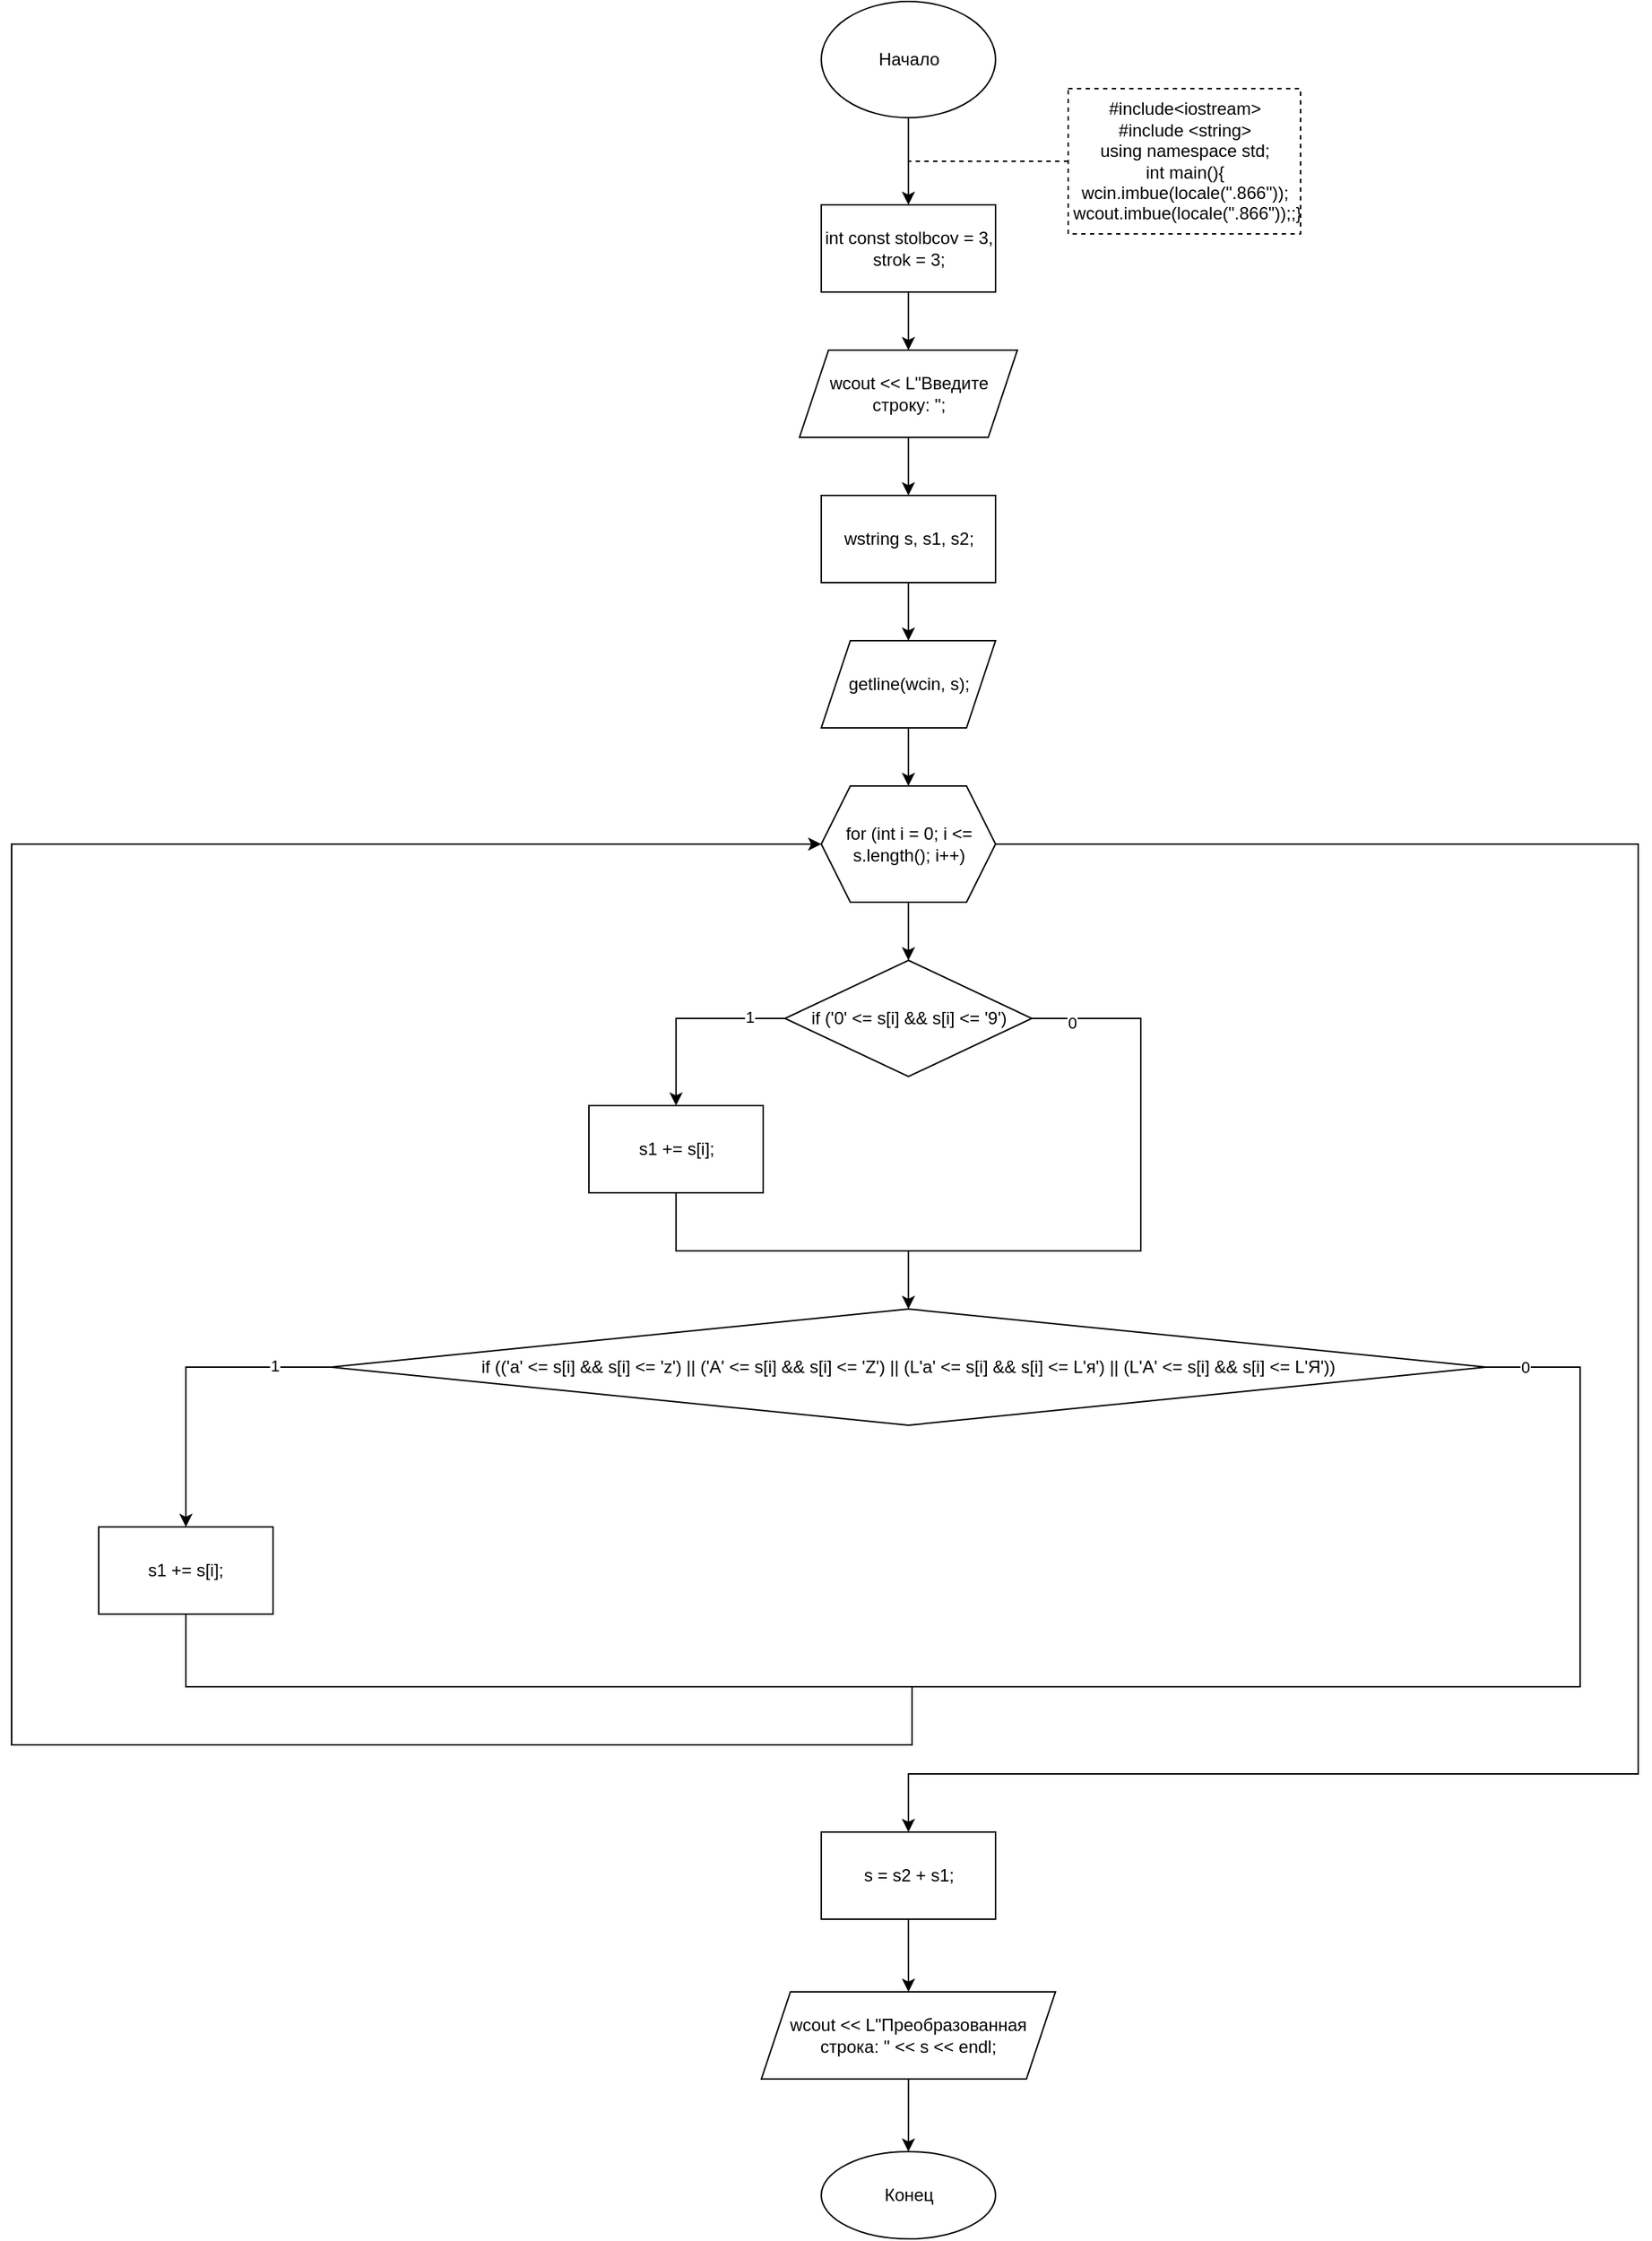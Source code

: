 <mxfile version="15.7.3" type="device"><diagram id="YFs2888VufoCm38NB52J" name="Страница 1"><mxGraphModel dx="3149" dy="2586" grid="1" gridSize="10" guides="1" tooltips="1" connect="1" arrows="1" fold="1" page="1" pageScale="1" pageWidth="3300" pageHeight="4681" math="0" shadow="0"><root><mxCell id="0"/><mxCell id="1" parent="0"/><mxCell id="1LUxgT_1AIuMzcAf7eo7-1" value="" style="edgeStyle=orthogonalEdgeStyle;rounded=0;orthogonalLoop=1;jettySize=auto;html=1;" edge="1" parent="1" source="1LUxgT_1AIuMzcAf7eo7-2" target="1LUxgT_1AIuMzcAf7eo7-4"><mxGeometry relative="1" as="geometry"/></mxCell><mxCell id="1LUxgT_1AIuMzcAf7eo7-2" value="Начало" style="ellipse;whiteSpace=wrap;html=1;" vertex="1" parent="1"><mxGeometry x="757.5" y="80" width="120" height="80" as="geometry"/></mxCell><mxCell id="1LUxgT_1AIuMzcAf7eo7-23" value="" style="edgeStyle=orthogonalEdgeStyle;rounded=0;orthogonalLoop=1;jettySize=auto;html=1;" edge="1" parent="1" source="1LUxgT_1AIuMzcAf7eo7-4" target="1LUxgT_1AIuMzcAf7eo7-22"><mxGeometry relative="1" as="geometry"/></mxCell><mxCell id="1LUxgT_1AIuMzcAf7eo7-4" value="&lt;span&gt;&#9;&lt;/span&gt;int const stolbcov = 3, strok = 3;" style="rounded=0;whiteSpace=wrap;html=1;align=center;" vertex="1" parent="1"><mxGeometry x="757.5" y="220" width="120" height="60" as="geometry"/></mxCell><mxCell id="1LUxgT_1AIuMzcAf7eo7-5" value="&lt;div&gt;#include&amp;lt;iostream&amp;gt;&lt;/div&gt;&lt;div&gt;#include &amp;lt;string&amp;gt;&lt;br&gt;&lt;/div&gt;&lt;div&gt;using namespace std;&lt;/div&gt;&lt;div&gt;int main(){&lt;/div&gt;&lt;div&gt;wcin.imbue(locale(&quot;.866&quot;));&lt;/div&gt;&lt;span&gt;&amp;nbsp;wcout.imbue(locale(&quot;.866&quot;));&lt;/span&gt;;}" style="rounded=0;whiteSpace=wrap;html=1;dashed=1;" vertex="1" parent="1"><mxGeometry x="927.5" y="140" width="160" height="100" as="geometry"/></mxCell><mxCell id="1LUxgT_1AIuMzcAf7eo7-6" value="" style="endArrow=none;dashed=1;html=1;rounded=0;exitX=0;exitY=0.5;exitDx=0;exitDy=0;" edge="1" parent="1" source="1LUxgT_1AIuMzcAf7eo7-5"><mxGeometry width="50" height="50" relative="1" as="geometry"><mxPoint x="807.5" y="510" as="sourcePoint"/><mxPoint x="817.5" y="190" as="targetPoint"/></mxGeometry></mxCell><mxCell id="1LUxgT_1AIuMzcAf7eo7-25" value="" style="edgeStyle=orthogonalEdgeStyle;rounded=0;orthogonalLoop=1;jettySize=auto;html=1;" edge="1" parent="1" source="1LUxgT_1AIuMzcAf7eo7-22" target="1LUxgT_1AIuMzcAf7eo7-24"><mxGeometry relative="1" as="geometry"/></mxCell><mxCell id="1LUxgT_1AIuMzcAf7eo7-22" value="wcout &amp;lt;&amp;lt; L&quot;Введите строку: &quot;;" style="shape=parallelogram;perimeter=parallelogramPerimeter;whiteSpace=wrap;html=1;fixedSize=1;rounded=0;" vertex="1" parent="1"><mxGeometry x="742.5" y="320" width="150" height="60" as="geometry"/></mxCell><mxCell id="1LUxgT_1AIuMzcAf7eo7-27" value="" style="edgeStyle=orthogonalEdgeStyle;rounded=0;orthogonalLoop=1;jettySize=auto;html=1;" edge="1" parent="1" source="1LUxgT_1AIuMzcAf7eo7-24" target="1LUxgT_1AIuMzcAf7eo7-26"><mxGeometry relative="1" as="geometry"/></mxCell><mxCell id="1LUxgT_1AIuMzcAf7eo7-24" value="wstring s, s1, s2;" style="whiteSpace=wrap;html=1;rounded=0;" vertex="1" parent="1"><mxGeometry x="757.5" y="420" width="120" height="60" as="geometry"/></mxCell><mxCell id="1LUxgT_1AIuMzcAf7eo7-29" value="" style="edgeStyle=orthogonalEdgeStyle;rounded=0;orthogonalLoop=1;jettySize=auto;html=1;" edge="1" parent="1" source="1LUxgT_1AIuMzcAf7eo7-26" target="1LUxgT_1AIuMzcAf7eo7-28"><mxGeometry relative="1" as="geometry"/></mxCell><mxCell id="1LUxgT_1AIuMzcAf7eo7-26" value="getline(wcin, s);" style="shape=parallelogram;perimeter=parallelogramPerimeter;whiteSpace=wrap;html=1;fixedSize=1;" vertex="1" parent="1"><mxGeometry x="757.5" y="520" width="120" height="60" as="geometry"/></mxCell><mxCell id="1LUxgT_1AIuMzcAf7eo7-31" value="" style="edgeStyle=orthogonalEdgeStyle;rounded=0;orthogonalLoop=1;jettySize=auto;html=1;" edge="1" parent="1" source="1LUxgT_1AIuMzcAf7eo7-28" target="1LUxgT_1AIuMzcAf7eo7-30"><mxGeometry relative="1" as="geometry"/></mxCell><mxCell id="1LUxgT_1AIuMzcAf7eo7-49" style="edgeStyle=orthogonalEdgeStyle;rounded=0;orthogonalLoop=1;jettySize=auto;html=1;" edge="1" parent="1" source="1LUxgT_1AIuMzcAf7eo7-28"><mxGeometry relative="1" as="geometry"><mxPoint x="817.5" y="1340" as="targetPoint"/><Array as="points"><mxPoint x="1320" y="660"/><mxPoint x="1320" y="1300"/><mxPoint x="818" y="1300"/></Array></mxGeometry></mxCell><mxCell id="1LUxgT_1AIuMzcAf7eo7-28" value="for (int i = 0; i &amp;lt;= s.length(); i++)" style="shape=hexagon;perimeter=hexagonPerimeter2;whiteSpace=wrap;html=1;fixedSize=1;" vertex="1" parent="1"><mxGeometry x="757.5" y="620" width="120" height="80" as="geometry"/></mxCell><mxCell id="1LUxgT_1AIuMzcAf7eo7-34" style="edgeStyle=orthogonalEdgeStyle;rounded=0;orthogonalLoop=1;jettySize=auto;html=1;entryX=0.5;entryY=0;entryDx=0;entryDy=0;exitX=0;exitY=0.5;exitDx=0;exitDy=0;" edge="1" parent="1" source="1LUxgT_1AIuMzcAf7eo7-30" target="1LUxgT_1AIuMzcAf7eo7-33"><mxGeometry relative="1" as="geometry"/></mxCell><mxCell id="1LUxgT_1AIuMzcAf7eo7-35" value="1" style="edgeLabel;html=1;align=center;verticalAlign=middle;resizable=0;points=[];" vertex="1" connectable="0" parent="1LUxgT_1AIuMzcAf7eo7-34"><mxGeometry x="-0.63" y="-1" relative="1" as="geometry"><mxPoint as="offset"/></mxGeometry></mxCell><mxCell id="1LUxgT_1AIuMzcAf7eo7-30" value="if ('0' &amp;lt;= s[i] &amp;amp;&amp;amp; s[i] &amp;lt;= '9')" style="rhombus;whiteSpace=wrap;html=1;" vertex="1" parent="1"><mxGeometry x="732.5" y="740" width="170" height="80" as="geometry"/></mxCell><mxCell id="1LUxgT_1AIuMzcAf7eo7-33" value="s1 += s[i];" style="rounded=0;whiteSpace=wrap;html=1;" vertex="1" parent="1"><mxGeometry x="597.5" y="840" width="120" height="60" as="geometry"/></mxCell><mxCell id="1LUxgT_1AIuMzcAf7eo7-36" value="" style="endArrow=none;html=1;rounded=0;entryX=1;entryY=0.5;entryDx=0;entryDy=0;exitX=0.5;exitY=1;exitDx=0;exitDy=0;" edge="1" parent="1" source="1LUxgT_1AIuMzcAf7eo7-33" target="1LUxgT_1AIuMzcAf7eo7-30"><mxGeometry width="50" height="50" relative="1" as="geometry"><mxPoint x="957.5" y="900" as="sourcePoint"/><mxPoint x="1007.5" y="850" as="targetPoint"/><Array as="points"><mxPoint x="657.5" y="940"/><mxPoint x="977.5" y="940"/><mxPoint x="977.5" y="780"/></Array></mxGeometry></mxCell><mxCell id="1LUxgT_1AIuMzcAf7eo7-37" value="0" style="edgeLabel;html=1;align=center;verticalAlign=middle;resizable=0;points=[];" vertex="1" connectable="0" parent="1LUxgT_1AIuMzcAf7eo7-36"><mxGeometry x="0.909" y="3" relative="1" as="geometry"><mxPoint as="offset"/></mxGeometry></mxCell><mxCell id="1LUxgT_1AIuMzcAf7eo7-40" style="edgeStyle=orthogonalEdgeStyle;rounded=0;orthogonalLoop=1;jettySize=auto;html=1;entryX=0.5;entryY=0;entryDx=0;entryDy=0;exitX=0;exitY=0.5;exitDx=0;exitDy=0;" edge="1" parent="1" source="1LUxgT_1AIuMzcAf7eo7-42" target="1LUxgT_1AIuMzcAf7eo7-43"><mxGeometry relative="1" as="geometry"><mxPoint x="847.5" y="1280" as="sourcePoint"/><Array as="points"><mxPoint x="320" y="1020"/><mxPoint x="320" y="1130"/></Array></mxGeometry></mxCell><mxCell id="1LUxgT_1AIuMzcAf7eo7-41" value="1" style="edgeLabel;html=1;align=center;verticalAlign=middle;resizable=0;points=[];" vertex="1" connectable="0" parent="1LUxgT_1AIuMzcAf7eo7-40"><mxGeometry x="-0.63" y="-1" relative="1" as="geometry"><mxPoint as="offset"/></mxGeometry></mxCell><mxCell id="1LUxgT_1AIuMzcAf7eo7-42" value="if (('a' &amp;lt;= s[i] &amp;amp;&amp;amp; s[i] &amp;lt;= 'z') || ('A' &amp;lt;= s[i] &amp;amp;&amp;amp; s[i] &amp;lt;= 'Z') || (L'а' &amp;lt;= s[i] &amp;amp;&amp;amp; s[i] &amp;lt;= L'я') || (L'А' &amp;lt;= s[i] &amp;amp;&amp;amp; s[i] &amp;lt;= L'Я'))" style="rhombus;whiteSpace=wrap;html=1;" vertex="1" parent="1"><mxGeometry x="420" y="980" width="795" height="80" as="geometry"/></mxCell><mxCell id="1LUxgT_1AIuMzcAf7eo7-43" value="s1 += s[i];" style="rounded=0;whiteSpace=wrap;html=1;" vertex="1" parent="1"><mxGeometry x="260" y="1130" width="120" height="60" as="geometry"/></mxCell><mxCell id="1LUxgT_1AIuMzcAf7eo7-44" value="" style="endArrow=none;html=1;rounded=0;exitX=0.5;exitY=1;exitDx=0;exitDy=0;entryX=1;entryY=0.5;entryDx=0;entryDy=0;" edge="1" parent="1" source="1LUxgT_1AIuMzcAf7eo7-43" target="1LUxgT_1AIuMzcAf7eo7-42"><mxGeometry width="50" height="50" relative="1" as="geometry"><mxPoint x="957.5" y="1140" as="sourcePoint"/><mxPoint x="887.5" y="1110" as="targetPoint"/><Array as="points"><mxPoint x="320" y="1240"/><mxPoint x="1280" y="1240"/><mxPoint x="1280" y="1120"/><mxPoint x="1280" y="1020"/></Array></mxGeometry></mxCell><mxCell id="1LUxgT_1AIuMzcAf7eo7-47" value="0" style="edgeLabel;html=1;align=center;verticalAlign=middle;resizable=0;points=[];" vertex="1" connectable="0" parent="1LUxgT_1AIuMzcAf7eo7-44"><mxGeometry x="0.959" relative="1" as="geometry"><mxPoint as="offset"/></mxGeometry></mxCell><mxCell id="1LUxgT_1AIuMzcAf7eo7-46" value="" style="endArrow=classic;html=1;rounded=0;" edge="1" parent="1"><mxGeometry width="50" height="50" relative="1" as="geometry"><mxPoint x="817.5" y="940" as="sourcePoint"/><mxPoint x="817.5" y="980" as="targetPoint"/></mxGeometry></mxCell><mxCell id="1LUxgT_1AIuMzcAf7eo7-48" value="" style="endArrow=classic;html=1;rounded=0;entryX=0;entryY=0.5;entryDx=0;entryDy=0;" edge="1" parent="1" target="1LUxgT_1AIuMzcAf7eo7-28"><mxGeometry width="50" height="50" relative="1" as="geometry"><mxPoint x="820" y="1240" as="sourcePoint"/><mxPoint x="750" y="1020" as="targetPoint"/><Array as="points"><mxPoint x="820" y="1280"/><mxPoint x="200" y="1280"/><mxPoint x="200" y="660"/></Array></mxGeometry></mxCell><mxCell id="1LUxgT_1AIuMzcAf7eo7-52" value="" style="edgeStyle=orthogonalEdgeStyle;rounded=0;orthogonalLoop=1;jettySize=auto;html=1;" edge="1" parent="1" source="1LUxgT_1AIuMzcAf7eo7-50" target="1LUxgT_1AIuMzcAf7eo7-51"><mxGeometry relative="1" as="geometry"/></mxCell><mxCell id="1LUxgT_1AIuMzcAf7eo7-50" value="s = s2 + s1;" style="rounded=0;whiteSpace=wrap;html=1;" vertex="1" parent="1"><mxGeometry x="757.5" y="1340" width="120" height="60" as="geometry"/></mxCell><mxCell id="1LUxgT_1AIuMzcAf7eo7-54" value="" style="edgeStyle=orthogonalEdgeStyle;rounded=0;orthogonalLoop=1;jettySize=auto;html=1;" edge="1" parent="1" source="1LUxgT_1AIuMzcAf7eo7-51" target="1LUxgT_1AIuMzcAf7eo7-53"><mxGeometry relative="1" as="geometry"/></mxCell><mxCell id="1LUxgT_1AIuMzcAf7eo7-51" value="wcout &amp;lt;&amp;lt; L&quot;Преобразованная строка: &quot; &amp;lt;&amp;lt; s &amp;lt;&amp;lt; endl;" style="shape=parallelogram;perimeter=parallelogramPerimeter;whiteSpace=wrap;html=1;fixedSize=1;" vertex="1" parent="1"><mxGeometry x="716.25" y="1450" width="202.5" height="60" as="geometry"/></mxCell><mxCell id="1LUxgT_1AIuMzcAf7eo7-53" value="Конец" style="ellipse;whiteSpace=wrap;html=1;" vertex="1" parent="1"><mxGeometry x="757.5" y="1560" width="120" height="60" as="geometry"/></mxCell></root></mxGraphModel></diagram></mxfile>